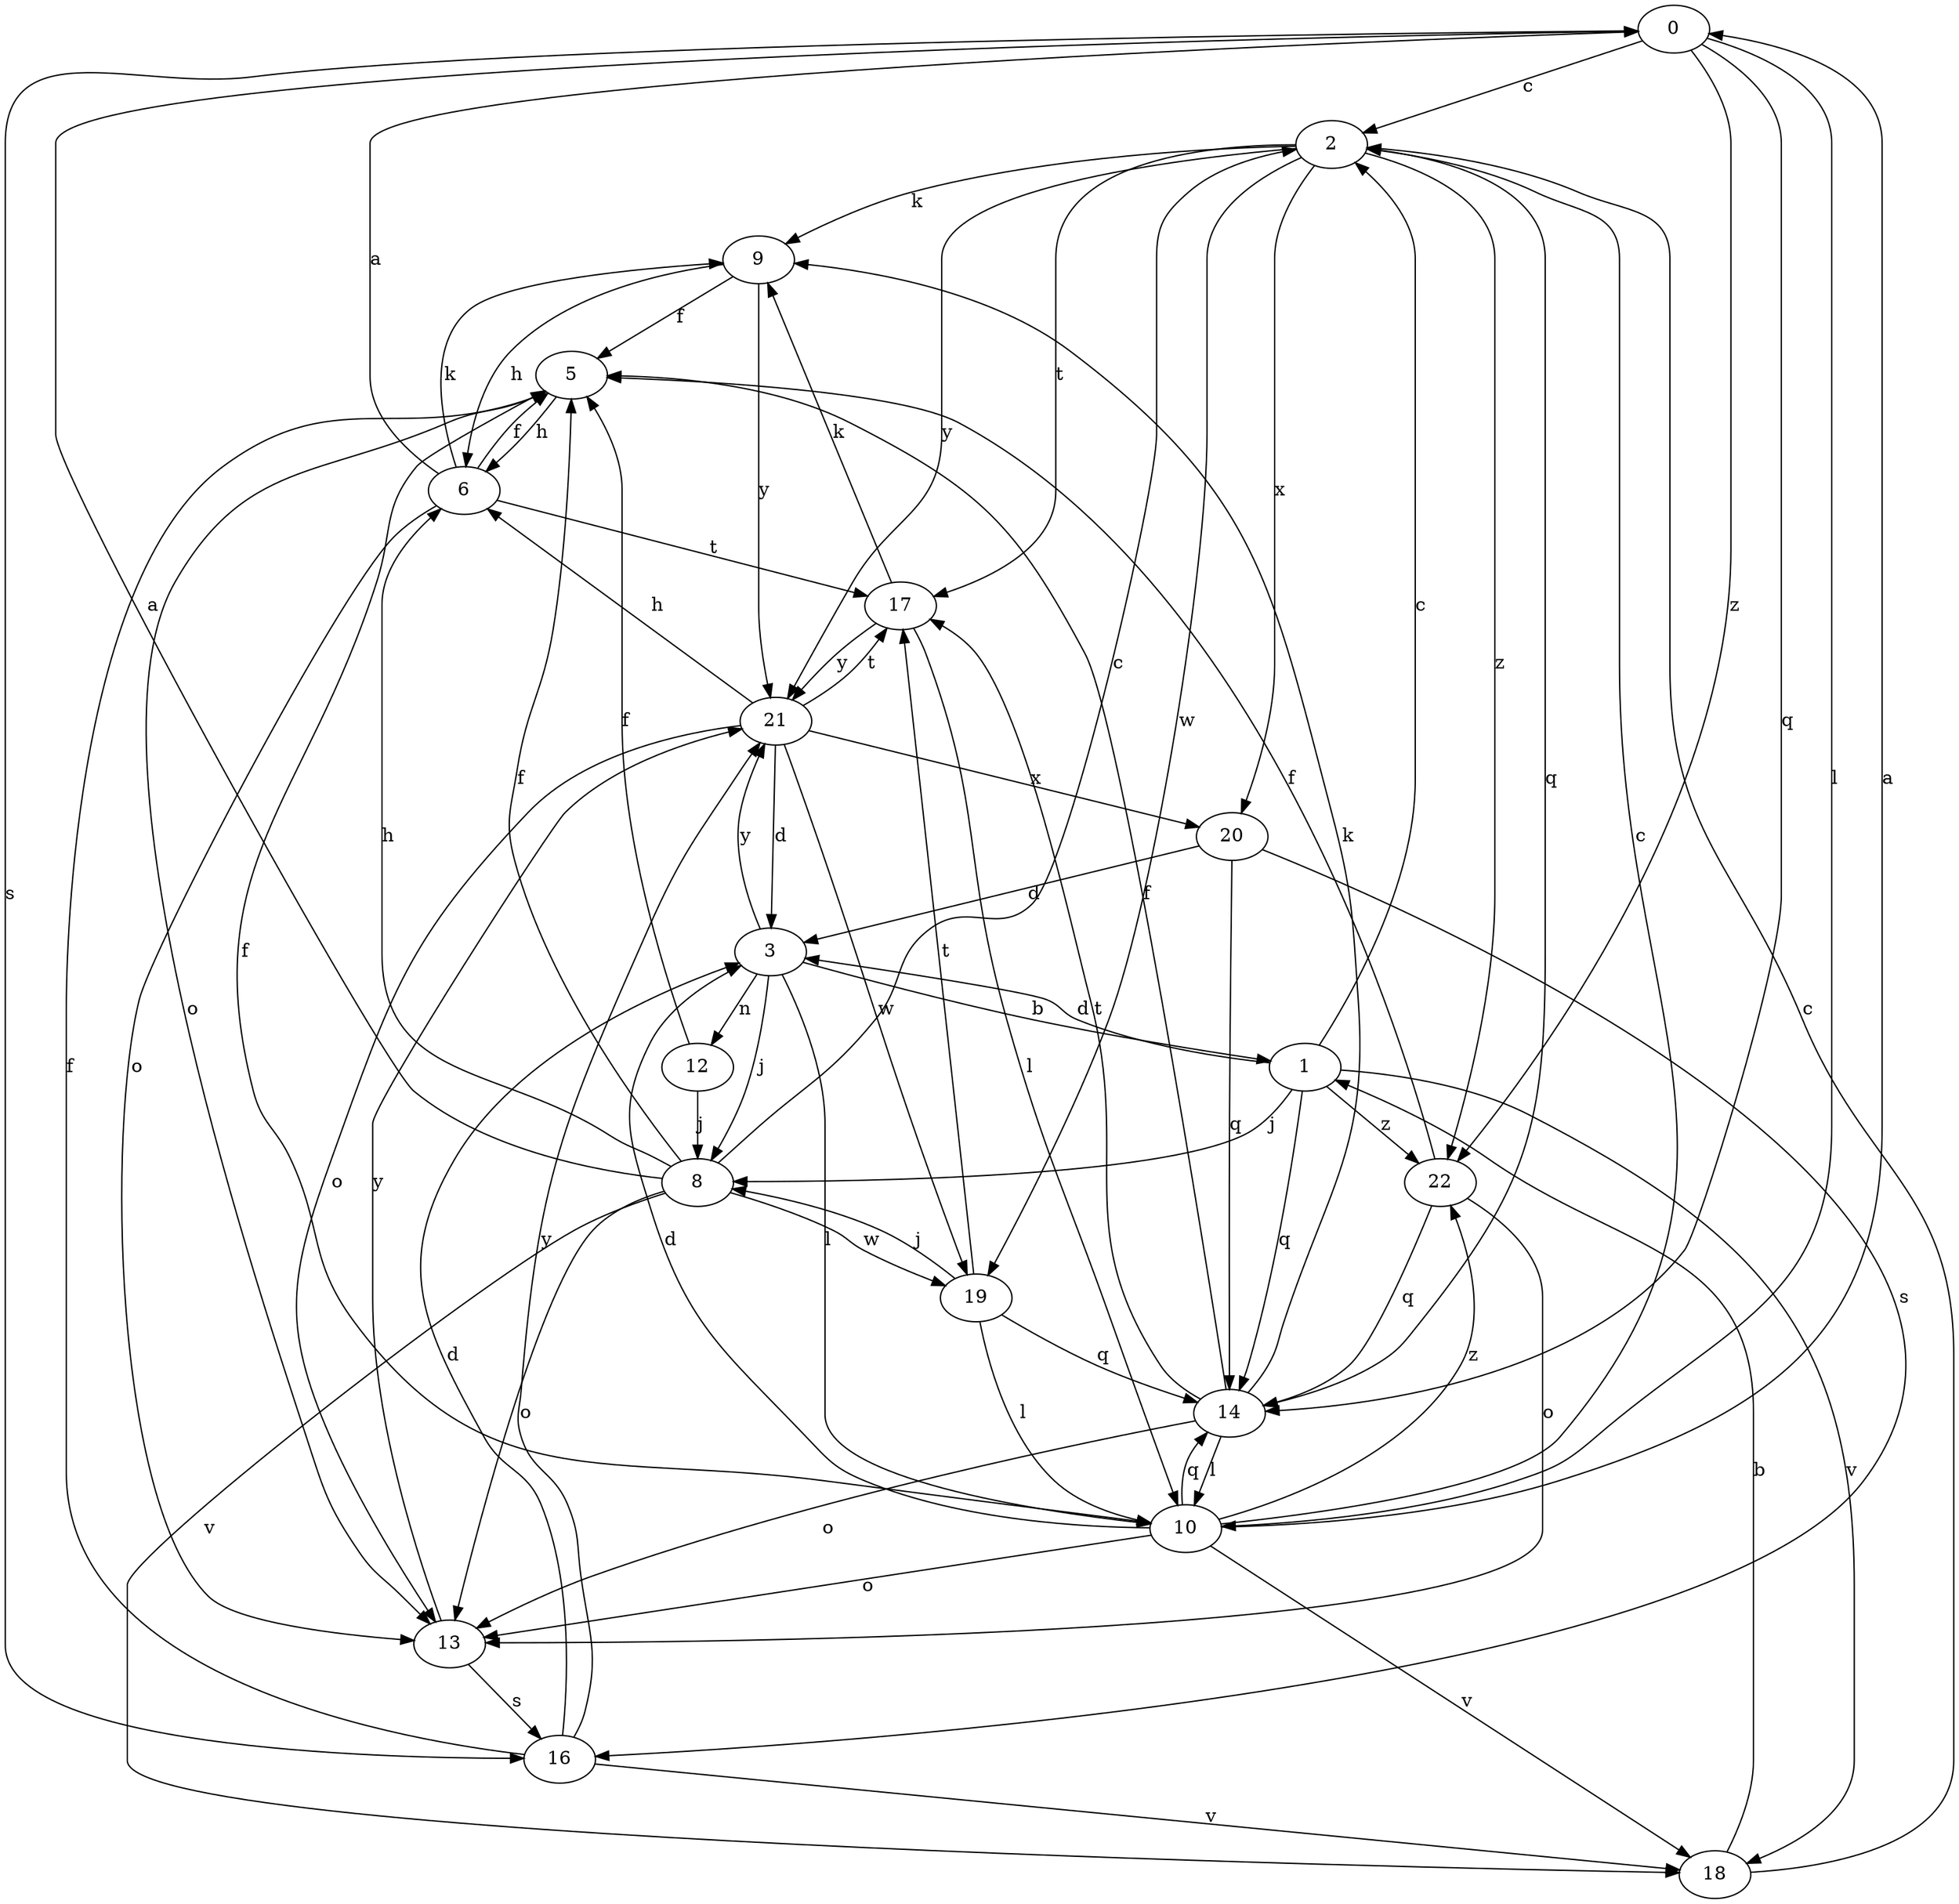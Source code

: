 strict digraph  {
0;
1;
2;
3;
5;
6;
8;
9;
10;
12;
13;
14;
16;
17;
18;
19;
20;
21;
22;
0 -> 2  [label=c];
0 -> 10  [label=l];
0 -> 14  [label=q];
0 -> 16  [label=s];
0 -> 22  [label=z];
1 -> 2  [label=c];
1 -> 3  [label=d];
1 -> 8  [label=j];
1 -> 14  [label=q];
1 -> 18  [label=v];
1 -> 22  [label=z];
2 -> 9  [label=k];
2 -> 14  [label=q];
2 -> 17  [label=t];
2 -> 19  [label=w];
2 -> 20  [label=x];
2 -> 21  [label=y];
2 -> 22  [label=z];
3 -> 1  [label=b];
3 -> 8  [label=j];
3 -> 10  [label=l];
3 -> 12  [label=n];
3 -> 21  [label=y];
5 -> 6  [label=h];
5 -> 13  [label=o];
6 -> 0  [label=a];
6 -> 5  [label=f];
6 -> 9  [label=k];
6 -> 13  [label=o];
6 -> 17  [label=t];
8 -> 0  [label=a];
8 -> 2  [label=c];
8 -> 5  [label=f];
8 -> 6  [label=h];
8 -> 13  [label=o];
8 -> 18  [label=v];
8 -> 19  [label=w];
9 -> 5  [label=f];
9 -> 6  [label=h];
9 -> 21  [label=y];
10 -> 0  [label=a];
10 -> 2  [label=c];
10 -> 3  [label=d];
10 -> 5  [label=f];
10 -> 13  [label=o];
10 -> 14  [label=q];
10 -> 18  [label=v];
10 -> 22  [label=z];
12 -> 5  [label=f];
12 -> 8  [label=j];
13 -> 16  [label=s];
13 -> 21  [label=y];
14 -> 5  [label=f];
14 -> 9  [label=k];
14 -> 10  [label=l];
14 -> 13  [label=o];
14 -> 17  [label=t];
16 -> 3  [label=d];
16 -> 5  [label=f];
16 -> 18  [label=v];
16 -> 21  [label=y];
17 -> 9  [label=k];
17 -> 10  [label=l];
17 -> 21  [label=y];
18 -> 1  [label=b];
18 -> 2  [label=c];
19 -> 8  [label=j];
19 -> 10  [label=l];
19 -> 14  [label=q];
19 -> 17  [label=t];
20 -> 3  [label=d];
20 -> 14  [label=q];
20 -> 16  [label=s];
21 -> 3  [label=d];
21 -> 6  [label=h];
21 -> 13  [label=o];
21 -> 17  [label=t];
21 -> 19  [label=w];
21 -> 20  [label=x];
22 -> 5  [label=f];
22 -> 13  [label=o];
22 -> 14  [label=q];
}
